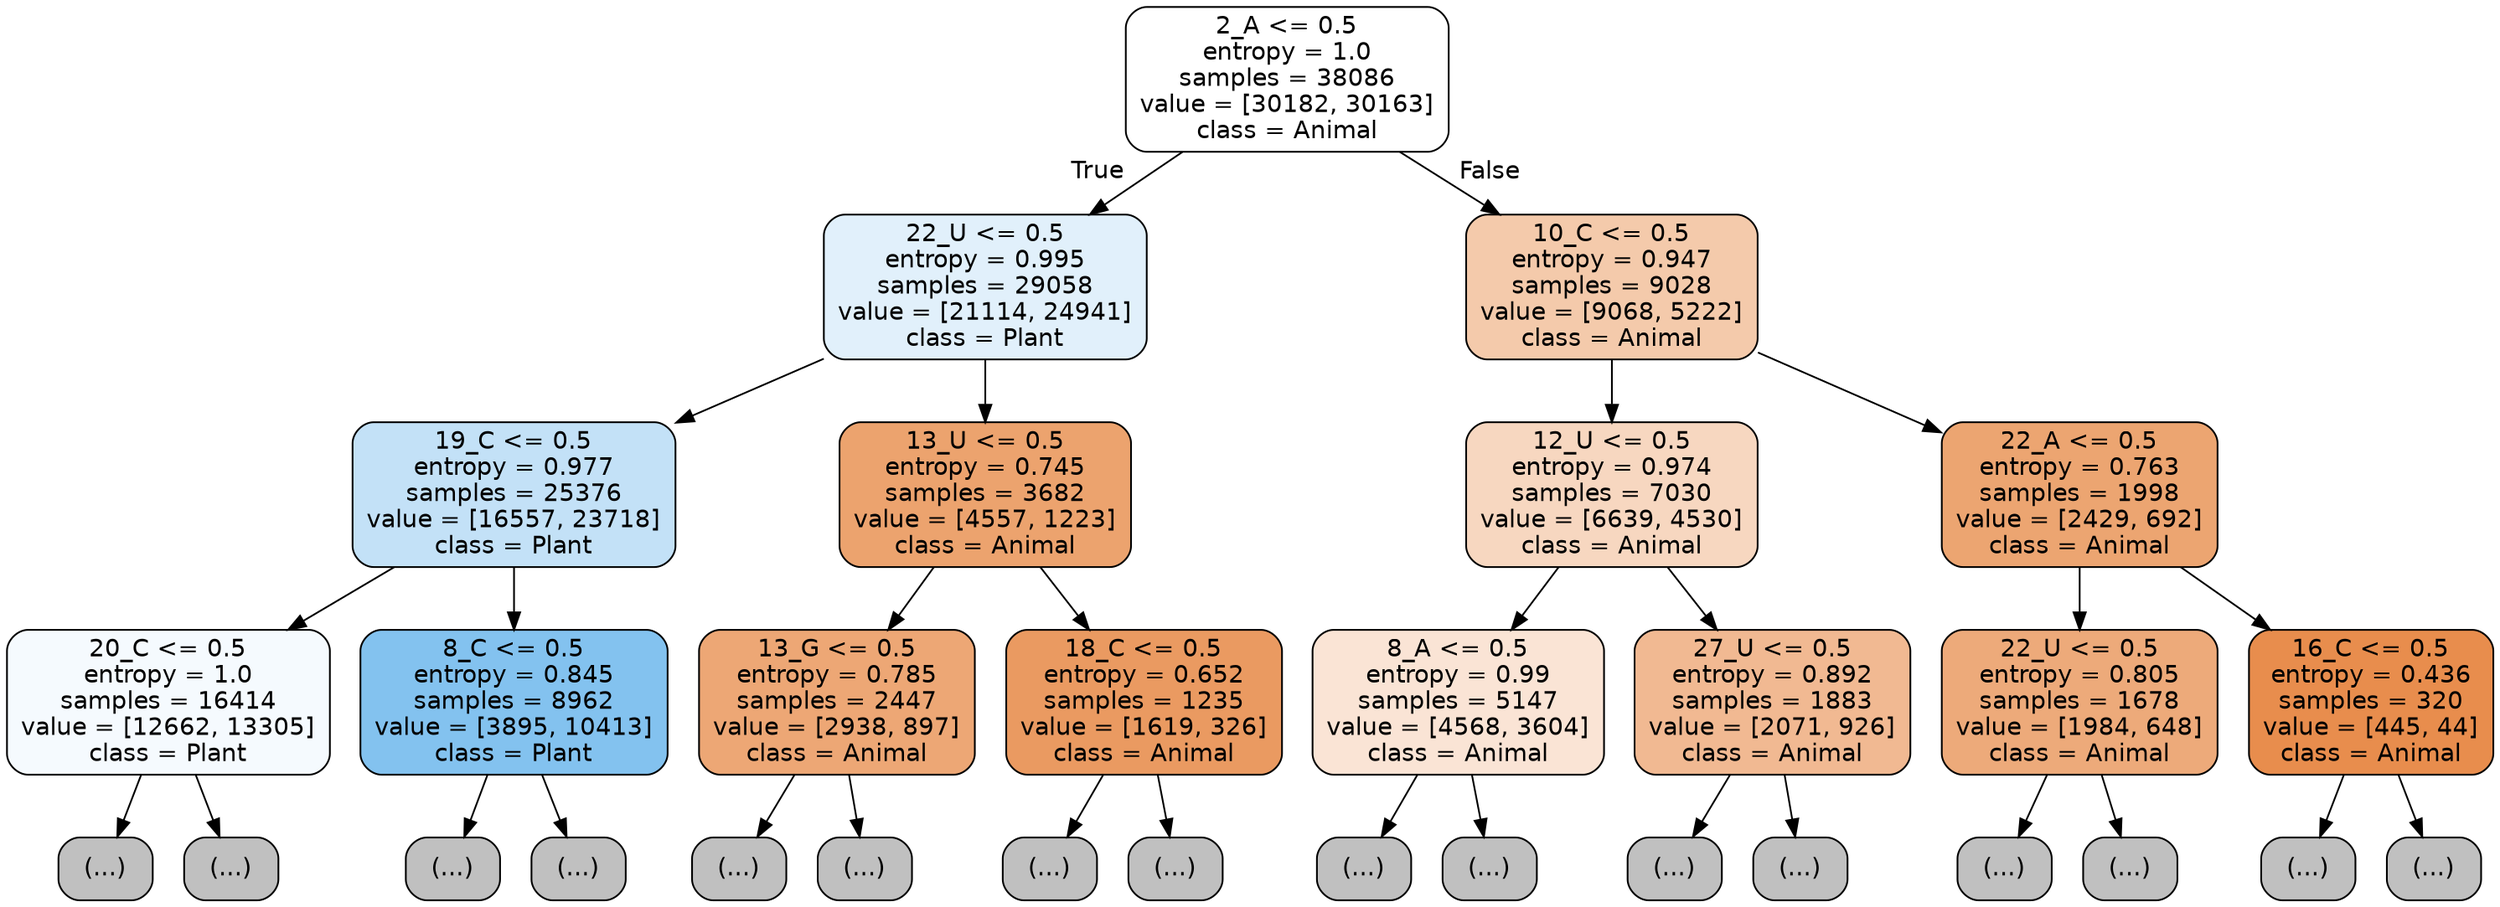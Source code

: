 digraph Tree {
node [shape=box, style="filled, rounded", color="black", fontname="helvetica"] ;
edge [fontname="helvetica"] ;
0 [label="2_A <= 0.5\nentropy = 1.0\nsamples = 38086\nvalue = [30182, 30163]\nclass = Animal", fillcolor="#ffffff"] ;
1 [label="22_U <= 0.5\nentropy = 0.995\nsamples = 29058\nvalue = [21114, 24941]\nclass = Plant", fillcolor="#e1f0fb"] ;
0 -> 1 [labeldistance=2.5, labelangle=45, headlabel="True"] ;
2 [label="19_C <= 0.5\nentropy = 0.977\nsamples = 25376\nvalue = [16557, 23718]\nclass = Plant", fillcolor="#c3e1f7"] ;
1 -> 2 ;
3 [label="20_C <= 0.5\nentropy = 1.0\nsamples = 16414\nvalue = [12662, 13305]\nclass = Plant", fillcolor="#f5fafe"] ;
2 -> 3 ;
4 [label="(...)", fillcolor="#C0C0C0"] ;
3 -> 4 ;
6497 [label="(...)", fillcolor="#C0C0C0"] ;
3 -> 6497 ;
8492 [label="8_C <= 0.5\nentropy = 0.845\nsamples = 8962\nvalue = [3895, 10413]\nclass = Plant", fillcolor="#83c2ef"] ;
2 -> 8492 ;
8493 [label="(...)", fillcolor="#C0C0C0"] ;
8492 -> 8493 ;
10640 [label="(...)", fillcolor="#C0C0C0"] ;
8492 -> 10640 ;
11283 [label="13_U <= 0.5\nentropy = 0.745\nsamples = 3682\nvalue = [4557, 1223]\nclass = Animal", fillcolor="#eca36e"] ;
1 -> 11283 ;
11284 [label="13_G <= 0.5\nentropy = 0.785\nsamples = 2447\nvalue = [2938, 897]\nclass = Animal", fillcolor="#eda775"] ;
11283 -> 11284 ;
11285 [label="(...)", fillcolor="#C0C0C0"] ;
11284 -> 11285 ;
11952 [label="(...)", fillcolor="#C0C0C0"] ;
11284 -> 11952 ;
12381 [label="18_C <= 0.5\nentropy = 0.652\nsamples = 1235\nvalue = [1619, 326]\nclass = Animal", fillcolor="#ea9a61"] ;
11283 -> 12381 ;
12382 [label="(...)", fillcolor="#C0C0C0"] ;
12381 -> 12382 ;
12721 [label="(...)", fillcolor="#C0C0C0"] ;
12381 -> 12721 ;
12796 [label="10_C <= 0.5\nentropy = 0.947\nsamples = 9028\nvalue = [9068, 5222]\nclass = Animal", fillcolor="#f4caab"] ;
0 -> 12796 [labeldistance=2.5, labelangle=-45, headlabel="False"] ;
12797 [label="12_U <= 0.5\nentropy = 0.974\nsamples = 7030\nvalue = [6639, 4530]\nclass = Animal", fillcolor="#f7d7c0"] ;
12796 -> 12797 ;
12798 [label="8_A <= 0.5\nentropy = 0.99\nsamples = 5147\nvalue = [4568, 3604]\nclass = Animal", fillcolor="#fae4d5"] ;
12797 -> 12798 ;
12799 [label="(...)", fillcolor="#C0C0C0"] ;
12798 -> 12799 ;
14530 [label="(...)", fillcolor="#C0C0C0"] ;
12798 -> 14530 ;
15021 [label="27_U <= 0.5\nentropy = 0.892\nsamples = 1883\nvalue = [2071, 926]\nclass = Animal", fillcolor="#f1b992"] ;
12797 -> 15021 ;
15022 [label="(...)", fillcolor="#C0C0C0"] ;
15021 -> 15022 ;
15935 [label="(...)", fillcolor="#C0C0C0"] ;
15021 -> 15935 ;
15940 [label="22_A <= 0.5\nentropy = 0.763\nsamples = 1998\nvalue = [2429, 692]\nclass = Animal", fillcolor="#eca571"] ;
12796 -> 15940 ;
15941 [label="22_U <= 0.5\nentropy = 0.805\nsamples = 1678\nvalue = [1984, 648]\nclass = Animal", fillcolor="#edaa7a"] ;
15940 -> 15941 ;
15942 [label="(...)", fillcolor="#C0C0C0"] ;
15941 -> 15942 ;
16663 [label="(...)", fillcolor="#C0C0C0"] ;
15941 -> 16663 ;
16766 [label="16_C <= 0.5\nentropy = 0.436\nsamples = 320\nvalue = [445, 44]\nclass = Animal", fillcolor="#e88d4d"] ;
15940 -> 16766 ;
16767 [label="(...)", fillcolor="#C0C0C0"] ;
16766 -> 16767 ;
16830 [label="(...)", fillcolor="#C0C0C0"] ;
16766 -> 16830 ;
}